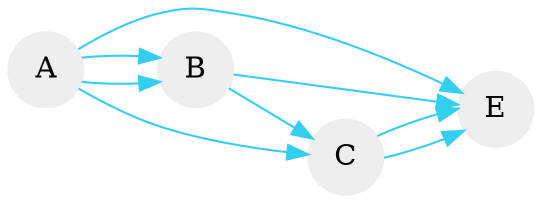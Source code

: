  digraph G 
  {  node [shape=circle];
 node [style=filled];
 node [fillcolor="#EEEEEE"];
 node [color="#EEEEEE"];
 edge [color="#33CEF0"];
A ->  E;
A ->  B ->  E;
A ->  B ->  C ->  E;
A ->  C ->  E;
rankdir=LR;
}